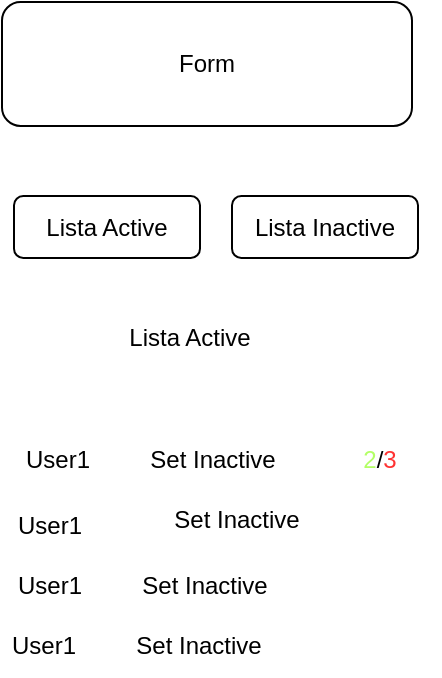 <mxfile>
    <diagram id="snOmr46fo2BbUKMUmne9" name="Page-1">
        <mxGraphModel dx="560" dy="370" grid="0" gridSize="10" guides="1" tooltips="1" connect="1" arrows="1" fold="1" page="1" pageScale="1" pageWidth="827" pageHeight="1169" math="0" shadow="0">
            <root>
                <mxCell id="0"/>
                <mxCell id="1" parent="0"/>
                <mxCell id="2" value="Form" style="rounded=1;whiteSpace=wrap;html=1;" vertex="1" parent="1">
                    <mxGeometry x="44" y="44" width="205" height="62" as="geometry"/>
                </mxCell>
                <mxCell id="4" value="Lista Active" style="rounded=1;whiteSpace=wrap;html=1;" vertex="1" parent="1">
                    <mxGeometry x="50" y="141" width="93" height="31" as="geometry"/>
                </mxCell>
                <mxCell id="5" value="Lista Inactive" style="rounded=1;whiteSpace=wrap;html=1;" vertex="1" parent="1">
                    <mxGeometry x="159" y="141" width="93" height="31" as="geometry"/>
                </mxCell>
                <mxCell id="8" value="User1" style="text;html=1;strokeColor=none;fillColor=none;align=left;verticalAlign=middle;whiteSpace=wrap;rounded=0;" vertex="1" parent="1">
                    <mxGeometry x="54" y="258" width="199" height="30" as="geometry"/>
                </mxCell>
                <mxCell id="9" value="Set Inactive" style="text;html=1;strokeColor=none;fillColor=none;align=center;verticalAlign=middle;whiteSpace=wrap;rounded=0;" vertex="1" parent="1">
                    <mxGeometry x="108" y="258" width="83" height="30" as="geometry"/>
                </mxCell>
                <mxCell id="10" value="Lista Active" style="text;html=1;strokeColor=none;fillColor=none;align=center;verticalAlign=middle;whiteSpace=wrap;rounded=0;" vertex="1" parent="1">
                    <mxGeometry x="77" y="197" width="122" height="30" as="geometry"/>
                </mxCell>
                <mxCell id="11" value="User1" style="text;html=1;strokeColor=none;fillColor=none;align=left;verticalAlign=middle;whiteSpace=wrap;rounded=0;" vertex="1" parent="1">
                    <mxGeometry x="47" y="351" width="168" height="30" as="geometry"/>
                </mxCell>
                <mxCell id="12" value="Set Inactive" style="text;html=1;strokeColor=none;fillColor=none;align=center;verticalAlign=middle;whiteSpace=wrap;rounded=0;" vertex="1" parent="1">
                    <mxGeometry x="101" y="351" width="83" height="30" as="geometry"/>
                </mxCell>
                <mxCell id="13" value="User1" style="text;html=1;strokeColor=none;fillColor=none;align=left;verticalAlign=middle;whiteSpace=wrap;rounded=0;" vertex="1" parent="1">
                    <mxGeometry x="50" y="291" width="168" height="30" as="geometry"/>
                </mxCell>
                <mxCell id="14" value="Set Inactive" style="text;html=1;strokeColor=none;fillColor=none;align=center;verticalAlign=middle;whiteSpace=wrap;rounded=0;" vertex="1" parent="1">
                    <mxGeometry x="120" y="288" width="83" height="30" as="geometry"/>
                </mxCell>
                <mxCell id="15" value="User1" style="text;html=1;strokeColor=none;fillColor=none;align=left;verticalAlign=middle;whiteSpace=wrap;rounded=0;" vertex="1" parent="1">
                    <mxGeometry x="50" y="321" width="168" height="30" as="geometry"/>
                </mxCell>
                <mxCell id="16" value="Set Inactive" style="text;html=1;strokeColor=none;fillColor=none;align=center;verticalAlign=middle;whiteSpace=wrap;rounded=0;" vertex="1" parent="1">
                    <mxGeometry x="104" y="321" width="83" height="30" as="geometry"/>
                </mxCell>
                <mxCell id="17" value="&lt;font color=&quot;#b3ff66&quot;&gt;2&lt;/font&gt;/&lt;font color=&quot;#ff3333&quot;&gt;3&lt;/font&gt;" style="text;html=1;strokeColor=none;fillColor=none;align=center;verticalAlign=middle;whiteSpace=wrap;rounded=0;" vertex="1" parent="1">
                    <mxGeometry x="203" y="258" width="60" height="30" as="geometry"/>
                </mxCell>
            </root>
        </mxGraphModel>
    </diagram>
</mxfile>
